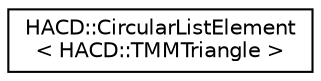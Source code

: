 digraph "Graphical Class Hierarchy"
{
  edge [fontname="Helvetica",fontsize="10",labelfontname="Helvetica",labelfontsize="10"];
  node [fontname="Helvetica",fontsize="10",shape=record];
  rankdir="LR";
  Node1 [label="HACD::CircularListElement\l\< HACD::TMMTriangle \>",height=0.2,width=0.4,color="black", fillcolor="white", style="filled",URL="$class_h_a_c_d_1_1_circular_list_element.html"];
}
